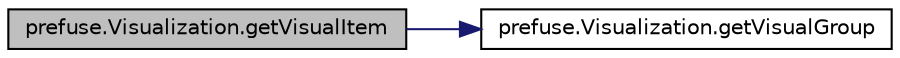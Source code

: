 digraph G
{
  edge [fontname="Helvetica",fontsize="10",labelfontname="Helvetica",labelfontsize="10"];
  node [fontname="Helvetica",fontsize="10",shape=record];
  rankdir="LR";
  Node1 [label="prefuse.Visualization.getVisualItem",height=0.2,width=0.4,color="black", fillcolor="grey75", style="filled" fontcolor="black"];
  Node1 -> Node2 [color="midnightblue",fontsize="10",style="solid"];
  Node2 [label="prefuse.Visualization.getVisualGroup",height=0.2,width=0.4,color="black", fillcolor="white", style="filled",URL="$classprefuse_1_1_visualization.html#a32987f22992fc2b9969d24411e40dd0f"];
}

